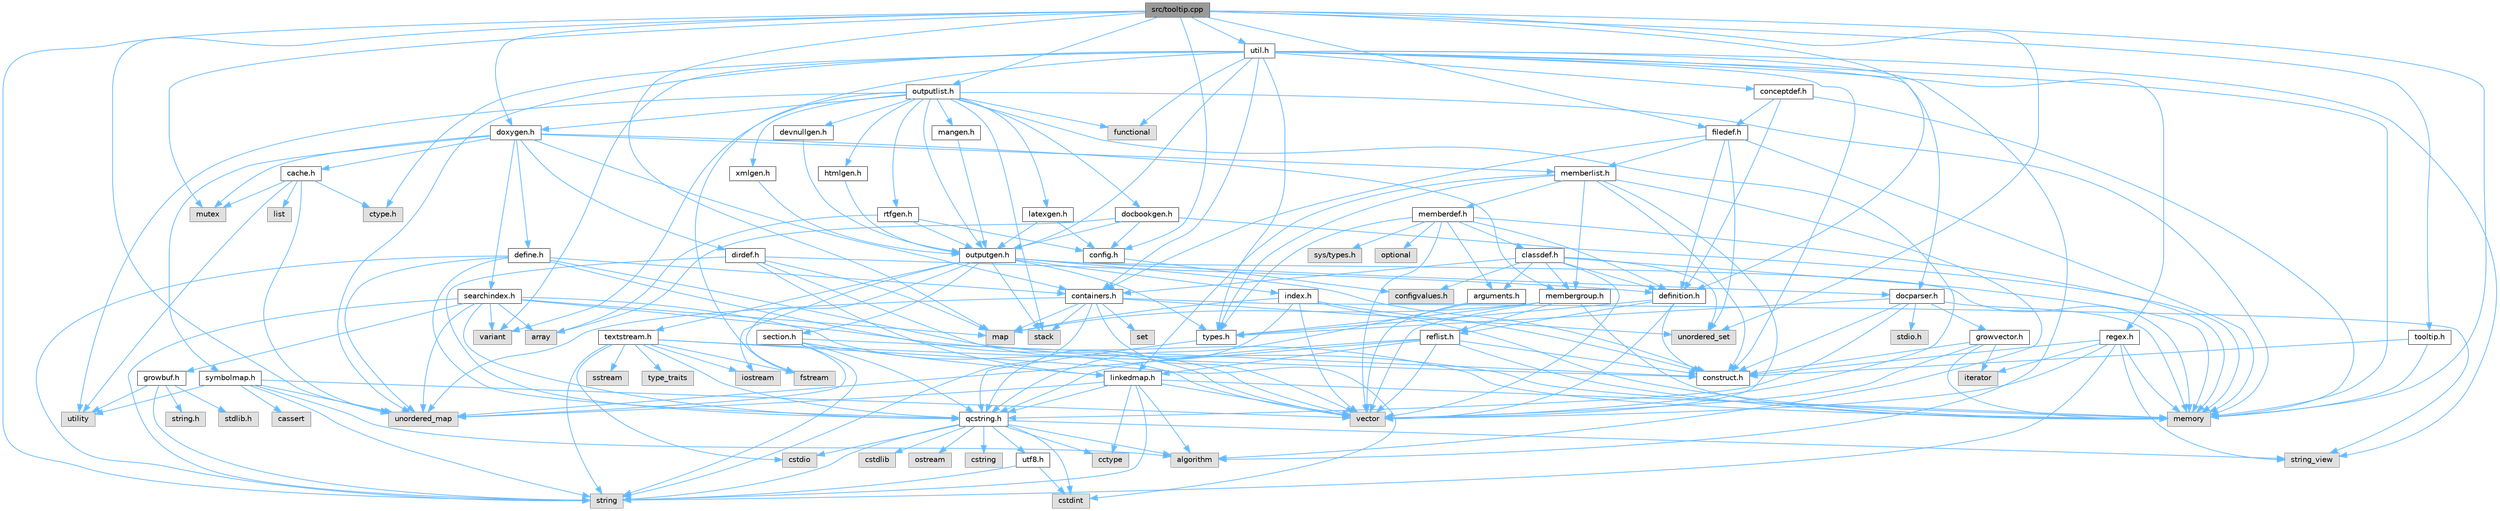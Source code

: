 digraph "src/tooltip.cpp"
{
 // INTERACTIVE_SVG=YES
 // LATEX_PDF_SIZE
  bgcolor="transparent";
  edge [fontname=Helvetica,fontsize=10,labelfontname=Helvetica,labelfontsize=10];
  node [fontname=Helvetica,fontsize=10,shape=box,height=0.2,width=0.4];
  Node1 [id="Node000001",label="src/tooltip.cpp",height=0.2,width=0.4,color="gray40", fillcolor="grey60", style="filled", fontcolor="black",tooltip=" "];
  Node1 -> Node2 [id="edge1_Node000001_Node000002",color="steelblue1",style="solid",tooltip=" "];
  Node2 [id="Node000002",label="map",height=0.2,width=0.4,color="grey60", fillcolor="#E0E0E0", style="filled",tooltip=" "];
  Node1 -> Node3 [id="edge2_Node000001_Node000003",color="steelblue1",style="solid",tooltip=" "];
  Node3 [id="Node000003",label="memory",height=0.2,width=0.4,color="grey60", fillcolor="#E0E0E0", style="filled",tooltip=" "];
  Node1 -> Node4 [id="edge3_Node000001_Node000004",color="steelblue1",style="solid",tooltip=" "];
  Node4 [id="Node000004",label="unordered_map",height=0.2,width=0.4,color="grey60", fillcolor="#E0E0E0", style="filled",tooltip=" "];
  Node1 -> Node5 [id="edge4_Node000001_Node000005",color="steelblue1",style="solid",tooltip=" "];
  Node5 [id="Node000005",label="unordered_set",height=0.2,width=0.4,color="grey60", fillcolor="#E0E0E0", style="filled",tooltip=" "];
  Node1 -> Node6 [id="edge5_Node000001_Node000006",color="steelblue1",style="solid",tooltip=" "];
  Node6 [id="Node000006",label="string",height=0.2,width=0.4,color="grey60", fillcolor="#E0E0E0", style="filled",tooltip=" "];
  Node1 -> Node7 [id="edge6_Node000001_Node000007",color="steelblue1",style="solid",tooltip=" "];
  Node7 [id="Node000007",label="mutex",height=0.2,width=0.4,color="grey60", fillcolor="#E0E0E0", style="filled",tooltip=" "];
  Node1 -> Node8 [id="edge7_Node000001_Node000008",color="steelblue1",style="solid",tooltip=" "];
  Node8 [id="Node000008",label="tooltip.h",height=0.2,width=0.4,color="grey40", fillcolor="white", style="filled",URL="$db/d83/tooltip_8h.html",tooltip=" "];
  Node8 -> Node3 [id="edge8_Node000008_Node000003",color="steelblue1",style="solid",tooltip=" "];
  Node8 -> Node9 [id="edge9_Node000008_Node000009",color="steelblue1",style="solid",tooltip=" "];
  Node9 [id="Node000009",label="construct.h",height=0.2,width=0.4,color="grey40", fillcolor="white", style="filled",URL="$d7/dfc/construct_8h.html",tooltip=" "];
  Node1 -> Node10 [id="edge10_Node000001_Node000010",color="steelblue1",style="solid",tooltip=" "];
  Node10 [id="Node000010",label="definition.h",height=0.2,width=0.4,color="grey40", fillcolor="white", style="filled",URL="$df/da1/definition_8h.html",tooltip=" "];
  Node10 -> Node11 [id="edge11_Node000010_Node000011",color="steelblue1",style="solid",tooltip=" "];
  Node11 [id="Node000011",label="vector",height=0.2,width=0.4,color="grey60", fillcolor="#E0E0E0", style="filled",tooltip=" "];
  Node10 -> Node12 [id="edge12_Node000010_Node000012",color="steelblue1",style="solid",tooltip=" "];
  Node12 [id="Node000012",label="types.h",height=0.2,width=0.4,color="grey40", fillcolor="white", style="filled",URL="$d9/d49/types_8h.html",tooltip="This file contains a number of basic enums and types."];
  Node12 -> Node13 [id="edge13_Node000012_Node000013",color="steelblue1",style="solid",tooltip=" "];
  Node13 [id="Node000013",label="qcstring.h",height=0.2,width=0.4,color="grey40", fillcolor="white", style="filled",URL="$d7/d5c/qcstring_8h.html",tooltip=" "];
  Node13 -> Node6 [id="edge14_Node000013_Node000006",color="steelblue1",style="solid",tooltip=" "];
  Node13 -> Node14 [id="edge15_Node000013_Node000014",color="steelblue1",style="solid",tooltip=" "];
  Node14 [id="Node000014",label="string_view",height=0.2,width=0.4,color="grey60", fillcolor="#E0E0E0", style="filled",tooltip=" "];
  Node13 -> Node15 [id="edge16_Node000013_Node000015",color="steelblue1",style="solid",tooltip=" "];
  Node15 [id="Node000015",label="algorithm",height=0.2,width=0.4,color="grey60", fillcolor="#E0E0E0", style="filled",tooltip=" "];
  Node13 -> Node16 [id="edge17_Node000013_Node000016",color="steelblue1",style="solid",tooltip=" "];
  Node16 [id="Node000016",label="cctype",height=0.2,width=0.4,color="grey60", fillcolor="#E0E0E0", style="filled",tooltip=" "];
  Node13 -> Node17 [id="edge18_Node000013_Node000017",color="steelblue1",style="solid",tooltip=" "];
  Node17 [id="Node000017",label="cstring",height=0.2,width=0.4,color="grey60", fillcolor="#E0E0E0", style="filled",tooltip=" "];
  Node13 -> Node18 [id="edge19_Node000013_Node000018",color="steelblue1",style="solid",tooltip=" "];
  Node18 [id="Node000018",label="cstdio",height=0.2,width=0.4,color="grey60", fillcolor="#E0E0E0", style="filled",tooltip=" "];
  Node13 -> Node19 [id="edge20_Node000013_Node000019",color="steelblue1",style="solid",tooltip=" "];
  Node19 [id="Node000019",label="cstdlib",height=0.2,width=0.4,color="grey60", fillcolor="#E0E0E0", style="filled",tooltip=" "];
  Node13 -> Node20 [id="edge21_Node000013_Node000020",color="steelblue1",style="solid",tooltip=" "];
  Node20 [id="Node000020",label="cstdint",height=0.2,width=0.4,color="grey60", fillcolor="#E0E0E0", style="filled",tooltip=" "];
  Node13 -> Node21 [id="edge22_Node000013_Node000021",color="steelblue1",style="solid",tooltip=" "];
  Node21 [id="Node000021",label="ostream",height=0.2,width=0.4,color="grey60", fillcolor="#E0E0E0", style="filled",tooltip=" "];
  Node13 -> Node22 [id="edge23_Node000013_Node000022",color="steelblue1",style="solid",tooltip=" "];
  Node22 [id="Node000022",label="utf8.h",height=0.2,width=0.4,color="grey40", fillcolor="white", style="filled",URL="$db/d7c/utf8_8h.html",tooltip="Various UTF8 related helper functions."];
  Node22 -> Node20 [id="edge24_Node000022_Node000020",color="steelblue1",style="solid",tooltip=" "];
  Node22 -> Node6 [id="edge25_Node000022_Node000006",color="steelblue1",style="solid",tooltip=" "];
  Node10 -> Node23 [id="edge26_Node000010_Node000023",color="steelblue1",style="solid",tooltip=" "];
  Node23 [id="Node000023",label="reflist.h",height=0.2,width=0.4,color="grey40", fillcolor="white", style="filled",URL="$d1/d02/reflist_8h.html",tooltip=" "];
  Node23 -> Node11 [id="edge27_Node000023_Node000011",color="steelblue1",style="solid",tooltip=" "];
  Node23 -> Node4 [id="edge28_Node000023_Node000004",color="steelblue1",style="solid",tooltip=" "];
  Node23 -> Node3 [id="edge29_Node000023_Node000003",color="steelblue1",style="solid",tooltip=" "];
  Node23 -> Node13 [id="edge30_Node000023_Node000013",color="steelblue1",style="solid",tooltip=" "];
  Node23 -> Node24 [id="edge31_Node000023_Node000024",color="steelblue1",style="solid",tooltip=" "];
  Node24 [id="Node000024",label="linkedmap.h",height=0.2,width=0.4,color="grey40", fillcolor="white", style="filled",URL="$da/de1/linkedmap_8h.html",tooltip=" "];
  Node24 -> Node4 [id="edge32_Node000024_Node000004",color="steelblue1",style="solid",tooltip=" "];
  Node24 -> Node11 [id="edge33_Node000024_Node000011",color="steelblue1",style="solid",tooltip=" "];
  Node24 -> Node3 [id="edge34_Node000024_Node000003",color="steelblue1",style="solid",tooltip=" "];
  Node24 -> Node6 [id="edge35_Node000024_Node000006",color="steelblue1",style="solid",tooltip=" "];
  Node24 -> Node15 [id="edge36_Node000024_Node000015",color="steelblue1",style="solid",tooltip=" "];
  Node24 -> Node16 [id="edge37_Node000024_Node000016",color="steelblue1",style="solid",tooltip=" "];
  Node24 -> Node13 [id="edge38_Node000024_Node000013",color="steelblue1",style="solid",tooltip=" "];
  Node23 -> Node9 [id="edge39_Node000023_Node000009",color="steelblue1",style="solid",tooltip=" "];
  Node10 -> Node9 [id="edge40_Node000010_Node000009",color="steelblue1",style="solid",tooltip=" "];
  Node1 -> Node25 [id="edge41_Node000001_Node000025",color="steelblue1",style="solid",tooltip=" "];
  Node25 [id="Node000025",label="outputlist.h",height=0.2,width=0.4,color="grey40", fillcolor="white", style="filled",URL="$d2/db9/outputlist_8h.html",tooltip=" "];
  Node25 -> Node26 [id="edge42_Node000025_Node000026",color="steelblue1",style="solid",tooltip=" "];
  Node26 [id="Node000026",label="utility",height=0.2,width=0.4,color="grey60", fillcolor="#E0E0E0", style="filled",tooltip=" "];
  Node25 -> Node11 [id="edge43_Node000025_Node000011",color="steelblue1",style="solid",tooltip=" "];
  Node25 -> Node3 [id="edge44_Node000025_Node000003",color="steelblue1",style="solid",tooltip=" "];
  Node25 -> Node27 [id="edge45_Node000025_Node000027",color="steelblue1",style="solid",tooltip=" "];
  Node27 [id="Node000027",label="variant",height=0.2,width=0.4,color="grey60", fillcolor="#E0E0E0", style="filled",tooltip=" "];
  Node25 -> Node28 [id="edge46_Node000025_Node000028",color="steelblue1",style="solid",tooltip=" "];
  Node28 [id="Node000028",label="stack",height=0.2,width=0.4,color="grey60", fillcolor="#E0E0E0", style="filled",tooltip=" "];
  Node25 -> Node29 [id="edge47_Node000025_Node000029",color="steelblue1",style="solid",tooltip=" "];
  Node29 [id="Node000029",label="functional",height=0.2,width=0.4,color="grey60", fillcolor="#E0E0E0", style="filled",tooltip=" "];
  Node25 -> Node30 [id="edge48_Node000025_Node000030",color="steelblue1",style="solid",tooltip=" "];
  Node30 [id="Node000030",label="outputgen.h",height=0.2,width=0.4,color="grey40", fillcolor="white", style="filled",URL="$df/d06/outputgen_8h.html",tooltip=" "];
  Node30 -> Node3 [id="edge49_Node000030_Node000003",color="steelblue1",style="solid",tooltip=" "];
  Node30 -> Node28 [id="edge50_Node000030_Node000028",color="steelblue1",style="solid",tooltip=" "];
  Node30 -> Node31 [id="edge51_Node000030_Node000031",color="steelblue1",style="solid",tooltip=" "];
  Node31 [id="Node000031",label="iostream",height=0.2,width=0.4,color="grey60", fillcolor="#E0E0E0", style="filled",tooltip=" "];
  Node30 -> Node32 [id="edge52_Node000030_Node000032",color="steelblue1",style="solid",tooltip=" "];
  Node32 [id="Node000032",label="fstream",height=0.2,width=0.4,color="grey60", fillcolor="#E0E0E0", style="filled",tooltip=" "];
  Node30 -> Node12 [id="edge53_Node000030_Node000012",color="steelblue1",style="solid",tooltip=" "];
  Node30 -> Node33 [id="edge54_Node000030_Node000033",color="steelblue1",style="solid",tooltip=" "];
  Node33 [id="Node000033",label="index.h",height=0.2,width=0.4,color="grey40", fillcolor="white", style="filled",URL="$d1/db5/index_8h.html",tooltip=" "];
  Node33 -> Node3 [id="edge55_Node000033_Node000003",color="steelblue1",style="solid",tooltip=" "];
  Node33 -> Node11 [id="edge56_Node000033_Node000011",color="steelblue1",style="solid",tooltip=" "];
  Node33 -> Node2 [id="edge57_Node000033_Node000002",color="steelblue1",style="solid",tooltip=" "];
  Node33 -> Node13 [id="edge58_Node000033_Node000013",color="steelblue1",style="solid",tooltip=" "];
  Node33 -> Node9 [id="edge59_Node000033_Node000009",color="steelblue1",style="solid",tooltip=" "];
  Node30 -> Node34 [id="edge60_Node000030_Node000034",color="steelblue1",style="solid",tooltip=" "];
  Node34 [id="Node000034",label="section.h",height=0.2,width=0.4,color="grey40", fillcolor="white", style="filled",URL="$d1/d2a/section_8h.html",tooltip=" "];
  Node34 -> Node6 [id="edge61_Node000034_Node000006",color="steelblue1",style="solid",tooltip=" "];
  Node34 -> Node4 [id="edge62_Node000034_Node000004",color="steelblue1",style="solid",tooltip=" "];
  Node34 -> Node13 [id="edge63_Node000034_Node000013",color="steelblue1",style="solid",tooltip=" "];
  Node34 -> Node24 [id="edge64_Node000034_Node000024",color="steelblue1",style="solid",tooltip=" "];
  Node34 -> Node9 [id="edge65_Node000034_Node000009",color="steelblue1",style="solid",tooltip=" "];
  Node30 -> Node35 [id="edge66_Node000030_Node000035",color="steelblue1",style="solid",tooltip=" "];
  Node35 [id="Node000035",label="textstream.h",height=0.2,width=0.4,color="grey40", fillcolor="white", style="filled",URL="$d4/d7d/textstream_8h.html",tooltip=" "];
  Node35 -> Node6 [id="edge67_Node000035_Node000006",color="steelblue1",style="solid",tooltip=" "];
  Node35 -> Node31 [id="edge68_Node000035_Node000031",color="steelblue1",style="solid",tooltip=" "];
  Node35 -> Node36 [id="edge69_Node000035_Node000036",color="steelblue1",style="solid",tooltip=" "];
  Node36 [id="Node000036",label="sstream",height=0.2,width=0.4,color="grey60", fillcolor="#E0E0E0", style="filled",tooltip=" "];
  Node35 -> Node20 [id="edge70_Node000035_Node000020",color="steelblue1",style="solid",tooltip=" "];
  Node35 -> Node18 [id="edge71_Node000035_Node000018",color="steelblue1",style="solid",tooltip=" "];
  Node35 -> Node32 [id="edge72_Node000035_Node000032",color="steelblue1",style="solid",tooltip=" "];
  Node35 -> Node37 [id="edge73_Node000035_Node000037",color="steelblue1",style="solid",tooltip=" "];
  Node37 [id="Node000037",label="type_traits",height=0.2,width=0.4,color="grey60", fillcolor="#E0E0E0", style="filled",tooltip=" "];
  Node35 -> Node13 [id="edge74_Node000035_Node000013",color="steelblue1",style="solid",tooltip=" "];
  Node35 -> Node9 [id="edge75_Node000035_Node000009",color="steelblue1",style="solid",tooltip=" "];
  Node30 -> Node38 [id="edge76_Node000030_Node000038",color="steelblue1",style="solid",tooltip=" "];
  Node38 [id="Node000038",label="docparser.h",height=0.2,width=0.4,color="grey40", fillcolor="white", style="filled",URL="$de/d9c/docparser_8h.html",tooltip=" "];
  Node38 -> Node39 [id="edge77_Node000038_Node000039",color="steelblue1",style="solid",tooltip=" "];
  Node39 [id="Node000039",label="stdio.h",height=0.2,width=0.4,color="grey60", fillcolor="#E0E0E0", style="filled",tooltip=" "];
  Node38 -> Node3 [id="edge78_Node000038_Node000003",color="steelblue1",style="solid",tooltip=" "];
  Node38 -> Node13 [id="edge79_Node000038_Node000013",color="steelblue1",style="solid",tooltip=" "];
  Node38 -> Node40 [id="edge80_Node000038_Node000040",color="steelblue1",style="solid",tooltip=" "];
  Node40 [id="Node000040",label="growvector.h",height=0.2,width=0.4,color="grey40", fillcolor="white", style="filled",URL="$d7/d50/growvector_8h.html",tooltip=" "];
  Node40 -> Node11 [id="edge81_Node000040_Node000011",color="steelblue1",style="solid",tooltip=" "];
  Node40 -> Node3 [id="edge82_Node000040_Node000003",color="steelblue1",style="solid",tooltip=" "];
  Node40 -> Node41 [id="edge83_Node000040_Node000041",color="steelblue1",style="solid",tooltip=" "];
  Node41 [id="Node000041",label="iterator",height=0.2,width=0.4,color="grey60", fillcolor="#E0E0E0", style="filled",tooltip=" "];
  Node40 -> Node9 [id="edge84_Node000040_Node000009",color="steelblue1",style="solid",tooltip=" "];
  Node38 -> Node9 [id="edge85_Node000038_Node000009",color="steelblue1",style="solid",tooltip=" "];
  Node38 -> Node12 [id="edge86_Node000038_Node000012",color="steelblue1",style="solid",tooltip=" "];
  Node30 -> Node9 [id="edge87_Node000030_Node000009",color="steelblue1",style="solid",tooltip=" "];
  Node25 -> Node42 [id="edge88_Node000025_Node000042",color="steelblue1",style="solid",tooltip=" "];
  Node42 [id="Node000042",label="doxygen.h",height=0.2,width=0.4,color="grey40", fillcolor="white", style="filled",URL="$d1/da1/doxygen_8h.html",tooltip=" "];
  Node42 -> Node7 [id="edge89_Node000042_Node000007",color="steelblue1",style="solid",tooltip=" "];
  Node42 -> Node43 [id="edge90_Node000042_Node000043",color="steelblue1",style="solid",tooltip=" "];
  Node43 [id="Node000043",label="containers.h",height=0.2,width=0.4,color="grey40", fillcolor="white", style="filled",URL="$d5/d75/containers_8h.html",tooltip=" "];
  Node43 -> Node11 [id="edge91_Node000043_Node000011",color="steelblue1",style="solid",tooltip=" "];
  Node43 -> Node6 [id="edge92_Node000043_Node000006",color="steelblue1",style="solid",tooltip=" "];
  Node43 -> Node14 [id="edge93_Node000043_Node000014",color="steelblue1",style="solid",tooltip=" "];
  Node43 -> Node44 [id="edge94_Node000043_Node000044",color="steelblue1",style="solid",tooltip=" "];
  Node44 [id="Node000044",label="set",height=0.2,width=0.4,color="grey60", fillcolor="#E0E0E0", style="filled",tooltip=" "];
  Node43 -> Node2 [id="edge95_Node000043_Node000002",color="steelblue1",style="solid",tooltip=" "];
  Node43 -> Node5 [id="edge96_Node000043_Node000005",color="steelblue1",style="solid",tooltip=" "];
  Node43 -> Node4 [id="edge97_Node000043_Node000004",color="steelblue1",style="solid",tooltip=" "];
  Node43 -> Node28 [id="edge98_Node000043_Node000028",color="steelblue1",style="solid",tooltip=" "];
  Node42 -> Node45 [id="edge99_Node000042_Node000045",color="steelblue1",style="solid",tooltip=" "];
  Node45 [id="Node000045",label="membergroup.h",height=0.2,width=0.4,color="grey40", fillcolor="white", style="filled",URL="$d9/d11/membergroup_8h.html",tooltip=" "];
  Node45 -> Node11 [id="edge100_Node000045_Node000011",color="steelblue1",style="solid",tooltip=" "];
  Node45 -> Node2 [id="edge101_Node000045_Node000002",color="steelblue1",style="solid",tooltip=" "];
  Node45 -> Node3 [id="edge102_Node000045_Node000003",color="steelblue1",style="solid",tooltip=" "];
  Node45 -> Node12 [id="edge103_Node000045_Node000012",color="steelblue1",style="solid",tooltip=" "];
  Node45 -> Node23 [id="edge104_Node000045_Node000023",color="steelblue1",style="solid",tooltip=" "];
  Node42 -> Node46 [id="edge105_Node000042_Node000046",color="steelblue1",style="solid",tooltip=" "];
  Node46 [id="Node000046",label="dirdef.h",height=0.2,width=0.4,color="grey40", fillcolor="white", style="filled",URL="$d6/d15/dirdef_8h.html",tooltip=" "];
  Node46 -> Node11 [id="edge106_Node000046_Node000011",color="steelblue1",style="solid",tooltip=" "];
  Node46 -> Node2 [id="edge107_Node000046_Node000002",color="steelblue1",style="solid",tooltip=" "];
  Node46 -> Node13 [id="edge108_Node000046_Node000013",color="steelblue1",style="solid",tooltip=" "];
  Node46 -> Node24 [id="edge109_Node000046_Node000024",color="steelblue1",style="solid",tooltip=" "];
  Node46 -> Node10 [id="edge110_Node000046_Node000010",color="steelblue1",style="solid",tooltip=" "];
  Node42 -> Node47 [id="edge111_Node000042_Node000047",color="steelblue1",style="solid",tooltip=" "];
  Node47 [id="Node000047",label="memberlist.h",height=0.2,width=0.4,color="grey40", fillcolor="white", style="filled",URL="$dd/d78/memberlist_8h.html",tooltip=" "];
  Node47 -> Node11 [id="edge112_Node000047_Node000011",color="steelblue1",style="solid",tooltip=" "];
  Node47 -> Node15 [id="edge113_Node000047_Node000015",color="steelblue1",style="solid",tooltip=" "];
  Node47 -> Node48 [id="edge114_Node000047_Node000048",color="steelblue1",style="solid",tooltip=" "];
  Node48 [id="Node000048",label="memberdef.h",height=0.2,width=0.4,color="grey40", fillcolor="white", style="filled",URL="$d4/d46/memberdef_8h.html",tooltip=" "];
  Node48 -> Node11 [id="edge115_Node000048_Node000011",color="steelblue1",style="solid",tooltip=" "];
  Node48 -> Node3 [id="edge116_Node000048_Node000003",color="steelblue1",style="solid",tooltip=" "];
  Node48 -> Node49 [id="edge117_Node000048_Node000049",color="steelblue1",style="solid",tooltip=" "];
  Node49 [id="Node000049",label="optional",height=0.2,width=0.4,color="grey60", fillcolor="#E0E0E0", style="filled",tooltip=" "];
  Node48 -> Node50 [id="edge118_Node000048_Node000050",color="steelblue1",style="solid",tooltip=" "];
  Node50 [id="Node000050",label="sys/types.h",height=0.2,width=0.4,color="grey60", fillcolor="#E0E0E0", style="filled",tooltip=" "];
  Node48 -> Node12 [id="edge119_Node000048_Node000012",color="steelblue1",style="solid",tooltip=" "];
  Node48 -> Node10 [id="edge120_Node000048_Node000010",color="steelblue1",style="solid",tooltip=" "];
  Node48 -> Node51 [id="edge121_Node000048_Node000051",color="steelblue1",style="solid",tooltip=" "];
  Node51 [id="Node000051",label="arguments.h",height=0.2,width=0.4,color="grey40", fillcolor="white", style="filled",URL="$df/d9b/arguments_8h.html",tooltip=" "];
  Node51 -> Node11 [id="edge122_Node000051_Node000011",color="steelblue1",style="solid",tooltip=" "];
  Node51 -> Node13 [id="edge123_Node000051_Node000013",color="steelblue1",style="solid",tooltip=" "];
  Node48 -> Node52 [id="edge124_Node000048_Node000052",color="steelblue1",style="solid",tooltip=" "];
  Node52 [id="Node000052",label="classdef.h",height=0.2,width=0.4,color="grey40", fillcolor="white", style="filled",URL="$d1/da6/classdef_8h.html",tooltip=" "];
  Node52 -> Node3 [id="edge125_Node000052_Node000003",color="steelblue1",style="solid",tooltip=" "];
  Node52 -> Node11 [id="edge126_Node000052_Node000011",color="steelblue1",style="solid",tooltip=" "];
  Node52 -> Node5 [id="edge127_Node000052_Node000005",color="steelblue1",style="solid",tooltip=" "];
  Node52 -> Node43 [id="edge128_Node000052_Node000043",color="steelblue1",style="solid",tooltip=" "];
  Node52 -> Node10 [id="edge129_Node000052_Node000010",color="steelblue1",style="solid",tooltip=" "];
  Node52 -> Node51 [id="edge130_Node000052_Node000051",color="steelblue1",style="solid",tooltip=" "];
  Node52 -> Node45 [id="edge131_Node000052_Node000045",color="steelblue1",style="solid",tooltip=" "];
  Node52 -> Node53 [id="edge132_Node000052_Node000053",color="steelblue1",style="solid",tooltip=" "];
  Node53 [id="Node000053",label="configvalues.h",height=0.2,width=0.4,color="grey60", fillcolor="#E0E0E0", style="filled",tooltip=" "];
  Node47 -> Node24 [id="edge133_Node000047_Node000024",color="steelblue1",style="solid",tooltip=" "];
  Node47 -> Node12 [id="edge134_Node000047_Node000012",color="steelblue1",style="solid",tooltip=" "];
  Node47 -> Node45 [id="edge135_Node000047_Node000045",color="steelblue1",style="solid",tooltip=" "];
  Node47 -> Node9 [id="edge136_Node000047_Node000009",color="steelblue1",style="solid",tooltip=" "];
  Node42 -> Node54 [id="edge137_Node000042_Node000054",color="steelblue1",style="solid",tooltip=" "];
  Node54 [id="Node000054",label="define.h",height=0.2,width=0.4,color="grey40", fillcolor="white", style="filled",URL="$df/d67/define_8h.html",tooltip=" "];
  Node54 -> Node11 [id="edge138_Node000054_Node000011",color="steelblue1",style="solid",tooltip=" "];
  Node54 -> Node3 [id="edge139_Node000054_Node000003",color="steelblue1",style="solid",tooltip=" "];
  Node54 -> Node6 [id="edge140_Node000054_Node000006",color="steelblue1",style="solid",tooltip=" "];
  Node54 -> Node4 [id="edge141_Node000054_Node000004",color="steelblue1",style="solid",tooltip=" "];
  Node54 -> Node13 [id="edge142_Node000054_Node000013",color="steelblue1",style="solid",tooltip=" "];
  Node54 -> Node43 [id="edge143_Node000054_Node000043",color="steelblue1",style="solid",tooltip=" "];
  Node42 -> Node55 [id="edge144_Node000042_Node000055",color="steelblue1",style="solid",tooltip=" "];
  Node55 [id="Node000055",label="cache.h",height=0.2,width=0.4,color="grey40", fillcolor="white", style="filled",URL="$d3/d26/cache_8h.html",tooltip=" "];
  Node55 -> Node56 [id="edge145_Node000055_Node000056",color="steelblue1",style="solid",tooltip=" "];
  Node56 [id="Node000056",label="list",height=0.2,width=0.4,color="grey60", fillcolor="#E0E0E0", style="filled",tooltip=" "];
  Node55 -> Node4 [id="edge146_Node000055_Node000004",color="steelblue1",style="solid",tooltip=" "];
  Node55 -> Node7 [id="edge147_Node000055_Node000007",color="steelblue1",style="solid",tooltip=" "];
  Node55 -> Node26 [id="edge148_Node000055_Node000026",color="steelblue1",style="solid",tooltip=" "];
  Node55 -> Node57 [id="edge149_Node000055_Node000057",color="steelblue1",style="solid",tooltip=" "];
  Node57 [id="Node000057",label="ctype.h",height=0.2,width=0.4,color="grey60", fillcolor="#E0E0E0", style="filled",tooltip=" "];
  Node42 -> Node58 [id="edge150_Node000042_Node000058",color="steelblue1",style="solid",tooltip=" "];
  Node58 [id="Node000058",label="symbolmap.h",height=0.2,width=0.4,color="grey40", fillcolor="white", style="filled",URL="$d7/ddd/symbolmap_8h.html",tooltip=" "];
  Node58 -> Node15 [id="edge151_Node000058_Node000015",color="steelblue1",style="solid",tooltip=" "];
  Node58 -> Node4 [id="edge152_Node000058_Node000004",color="steelblue1",style="solid",tooltip=" "];
  Node58 -> Node11 [id="edge153_Node000058_Node000011",color="steelblue1",style="solid",tooltip=" "];
  Node58 -> Node6 [id="edge154_Node000058_Node000006",color="steelblue1",style="solid",tooltip=" "];
  Node58 -> Node26 [id="edge155_Node000058_Node000026",color="steelblue1",style="solid",tooltip=" "];
  Node58 -> Node59 [id="edge156_Node000058_Node000059",color="steelblue1",style="solid",tooltip=" "];
  Node59 [id="Node000059",label="cassert",height=0.2,width=0.4,color="grey60", fillcolor="#E0E0E0", style="filled",tooltip=" "];
  Node42 -> Node60 [id="edge157_Node000042_Node000060",color="steelblue1",style="solid",tooltip=" "];
  Node60 [id="Node000060",label="searchindex.h",height=0.2,width=0.4,color="grey40", fillcolor="white", style="filled",URL="$de/d07/searchindex_8h.html",tooltip="Web server based search engine."];
  Node60 -> Node3 [id="edge158_Node000060_Node000003",color="steelblue1",style="solid",tooltip=" "];
  Node60 -> Node11 [id="edge159_Node000060_Node000011",color="steelblue1",style="solid",tooltip=" "];
  Node60 -> Node2 [id="edge160_Node000060_Node000002",color="steelblue1",style="solid",tooltip=" "];
  Node60 -> Node4 [id="edge161_Node000060_Node000004",color="steelblue1",style="solid",tooltip=" "];
  Node60 -> Node6 [id="edge162_Node000060_Node000006",color="steelblue1",style="solid",tooltip=" "];
  Node60 -> Node61 [id="edge163_Node000060_Node000061",color="steelblue1",style="solid",tooltip=" "];
  Node61 [id="Node000061",label="array",height=0.2,width=0.4,color="grey60", fillcolor="#E0E0E0", style="filled",tooltip=" "];
  Node60 -> Node27 [id="edge164_Node000060_Node000027",color="steelblue1",style="solid",tooltip=" "];
  Node60 -> Node13 [id="edge165_Node000060_Node000013",color="steelblue1",style="solid",tooltip=" "];
  Node60 -> Node62 [id="edge166_Node000060_Node000062",color="steelblue1",style="solid",tooltip=" "];
  Node62 [id="Node000062",label="growbuf.h",height=0.2,width=0.4,color="grey40", fillcolor="white", style="filled",URL="$dd/d72/growbuf_8h.html",tooltip=" "];
  Node62 -> Node26 [id="edge167_Node000062_Node000026",color="steelblue1",style="solid",tooltip=" "];
  Node62 -> Node63 [id="edge168_Node000062_Node000063",color="steelblue1",style="solid",tooltip=" "];
  Node63 [id="Node000063",label="stdlib.h",height=0.2,width=0.4,color="grey60", fillcolor="#E0E0E0", style="filled",tooltip=" "];
  Node62 -> Node64 [id="edge169_Node000062_Node000064",color="steelblue1",style="solid",tooltip=" "];
  Node64 [id="Node000064",label="string.h",height=0.2,width=0.4,color="grey60", fillcolor="#E0E0E0", style="filled",tooltip=" "];
  Node62 -> Node6 [id="edge170_Node000062_Node000006",color="steelblue1",style="solid",tooltip=" "];
  Node25 -> Node65 [id="edge171_Node000025_Node000065",color="steelblue1",style="solid",tooltip=" "];
  Node65 [id="Node000065",label="htmlgen.h",height=0.2,width=0.4,color="grey40", fillcolor="white", style="filled",URL="$d8/d56/htmlgen_8h.html",tooltip=" "];
  Node65 -> Node30 [id="edge172_Node000065_Node000030",color="steelblue1",style="solid",tooltip=" "];
  Node25 -> Node66 [id="edge173_Node000025_Node000066",color="steelblue1",style="solid",tooltip=" "];
  Node66 [id="Node000066",label="latexgen.h",height=0.2,width=0.4,color="grey40", fillcolor="white", style="filled",URL="$d6/d9c/latexgen_8h.html",tooltip=" "];
  Node66 -> Node67 [id="edge174_Node000066_Node000067",color="steelblue1",style="solid",tooltip=" "];
  Node67 [id="Node000067",label="config.h",height=0.2,width=0.4,color="grey40", fillcolor="white", style="filled",URL="$db/d16/config_8h.html",tooltip=" "];
  Node67 -> Node53 [id="edge175_Node000067_Node000053",color="steelblue1",style="solid",tooltip=" "];
  Node66 -> Node30 [id="edge176_Node000066_Node000030",color="steelblue1",style="solid",tooltip=" "];
  Node25 -> Node68 [id="edge177_Node000025_Node000068",color="steelblue1",style="solid",tooltip=" "];
  Node68 [id="Node000068",label="rtfgen.h",height=0.2,width=0.4,color="grey40", fillcolor="white", style="filled",URL="$d4/daa/rtfgen_8h.html",tooltip=" "];
  Node68 -> Node61 [id="edge178_Node000068_Node000061",color="steelblue1",style="solid",tooltip=" "];
  Node68 -> Node67 [id="edge179_Node000068_Node000067",color="steelblue1",style="solid",tooltip=" "];
  Node68 -> Node30 [id="edge180_Node000068_Node000030",color="steelblue1",style="solid",tooltip=" "];
  Node25 -> Node69 [id="edge181_Node000025_Node000069",color="steelblue1",style="solid",tooltip=" "];
  Node69 [id="Node000069",label="mangen.h",height=0.2,width=0.4,color="grey40", fillcolor="white", style="filled",URL="$da/dc0/mangen_8h.html",tooltip=" "];
  Node69 -> Node30 [id="edge182_Node000069_Node000030",color="steelblue1",style="solid",tooltip=" "];
  Node25 -> Node70 [id="edge183_Node000025_Node000070",color="steelblue1",style="solid",tooltip=" "];
  Node70 [id="Node000070",label="docbookgen.h",height=0.2,width=0.4,color="grey40", fillcolor="white", style="filled",URL="$de/dea/docbookgen_8h.html",tooltip=" "];
  Node70 -> Node3 [id="edge184_Node000070_Node000003",color="steelblue1",style="solid",tooltip=" "];
  Node70 -> Node61 [id="edge185_Node000070_Node000061",color="steelblue1",style="solid",tooltip=" "];
  Node70 -> Node67 [id="edge186_Node000070_Node000067",color="steelblue1",style="solid",tooltip=" "];
  Node70 -> Node30 [id="edge187_Node000070_Node000030",color="steelblue1",style="solid",tooltip=" "];
  Node25 -> Node71 [id="edge188_Node000025_Node000071",color="steelblue1",style="solid",tooltip=" "];
  Node71 [id="Node000071",label="xmlgen.h",height=0.2,width=0.4,color="grey40", fillcolor="white", style="filled",URL="$d9/d67/xmlgen_8h.html",tooltip=" "];
  Node71 -> Node30 [id="edge189_Node000071_Node000030",color="steelblue1",style="solid",tooltip=" "];
  Node25 -> Node72 [id="edge190_Node000025_Node000072",color="steelblue1",style="solid",tooltip=" "];
  Node72 [id="Node000072",label="devnullgen.h",height=0.2,width=0.4,color="grey40", fillcolor="white", style="filled",URL="$d8/de5/devnullgen_8h.html",tooltip=" "];
  Node72 -> Node30 [id="edge191_Node000072_Node000030",color="steelblue1",style="solid",tooltip=" "];
  Node1 -> Node73 [id="edge192_Node000001_Node000073",color="steelblue1",style="solid",tooltip=" "];
  Node73 [id="Node000073",label="util.h",height=0.2,width=0.4,color="grey40", fillcolor="white", style="filled",URL="$d8/d3c/util_8h.html",tooltip="A bunch of utility functions."];
  Node73 -> Node3 [id="edge193_Node000073_Node000003",color="steelblue1",style="solid",tooltip=" "];
  Node73 -> Node4 [id="edge194_Node000073_Node000004",color="steelblue1",style="solid",tooltip=" "];
  Node73 -> Node15 [id="edge195_Node000073_Node000015",color="steelblue1",style="solid",tooltip=" "];
  Node73 -> Node29 [id="edge196_Node000073_Node000029",color="steelblue1",style="solid",tooltip=" "];
  Node73 -> Node32 [id="edge197_Node000073_Node000032",color="steelblue1",style="solid",tooltip=" "];
  Node73 -> Node27 [id="edge198_Node000073_Node000027",color="steelblue1",style="solid",tooltip=" "];
  Node73 -> Node14 [id="edge199_Node000073_Node000014",color="steelblue1",style="solid",tooltip=" "];
  Node73 -> Node57 [id="edge200_Node000073_Node000057",color="steelblue1",style="solid",tooltip=" "];
  Node73 -> Node12 [id="edge201_Node000073_Node000012",color="steelblue1",style="solid",tooltip=" "];
  Node73 -> Node38 [id="edge202_Node000073_Node000038",color="steelblue1",style="solid",tooltip=" "];
  Node73 -> Node43 [id="edge203_Node000073_Node000043",color="steelblue1",style="solid",tooltip=" "];
  Node73 -> Node30 [id="edge204_Node000073_Node000030",color="steelblue1",style="solid",tooltip=" "];
  Node73 -> Node74 [id="edge205_Node000073_Node000074",color="steelblue1",style="solid",tooltip=" "];
  Node74 [id="Node000074",label="regex.h",height=0.2,width=0.4,color="grey40", fillcolor="white", style="filled",URL="$d1/d21/regex_8h.html",tooltip=" "];
  Node74 -> Node3 [id="edge206_Node000074_Node000003",color="steelblue1",style="solid",tooltip=" "];
  Node74 -> Node6 [id="edge207_Node000074_Node000006",color="steelblue1",style="solid",tooltip=" "];
  Node74 -> Node14 [id="edge208_Node000074_Node000014",color="steelblue1",style="solid",tooltip=" "];
  Node74 -> Node11 [id="edge209_Node000074_Node000011",color="steelblue1",style="solid",tooltip=" "];
  Node74 -> Node41 [id="edge210_Node000074_Node000041",color="steelblue1",style="solid",tooltip=" "];
  Node74 -> Node9 [id="edge211_Node000074_Node000009",color="steelblue1",style="solid",tooltip=" "];
  Node73 -> Node75 [id="edge212_Node000073_Node000075",color="steelblue1",style="solid",tooltip=" "];
  Node75 [id="Node000075",label="conceptdef.h",height=0.2,width=0.4,color="grey40", fillcolor="white", style="filled",URL="$da/df1/conceptdef_8h.html",tooltip=" "];
  Node75 -> Node3 [id="edge213_Node000075_Node000003",color="steelblue1",style="solid",tooltip=" "];
  Node75 -> Node10 [id="edge214_Node000075_Node000010",color="steelblue1",style="solid",tooltip=" "];
  Node75 -> Node76 [id="edge215_Node000075_Node000076",color="steelblue1",style="solid",tooltip=" "];
  Node76 [id="Node000076",label="filedef.h",height=0.2,width=0.4,color="grey40", fillcolor="white", style="filled",URL="$d4/d3a/filedef_8h.html",tooltip=" "];
  Node76 -> Node3 [id="edge216_Node000076_Node000003",color="steelblue1",style="solid",tooltip=" "];
  Node76 -> Node5 [id="edge217_Node000076_Node000005",color="steelblue1",style="solid",tooltip=" "];
  Node76 -> Node10 [id="edge218_Node000076_Node000010",color="steelblue1",style="solid",tooltip=" "];
  Node76 -> Node47 [id="edge219_Node000076_Node000047",color="steelblue1",style="solid",tooltip=" "];
  Node76 -> Node43 [id="edge220_Node000076_Node000043",color="steelblue1",style="solid",tooltip=" "];
  Node73 -> Node9 [id="edge221_Node000073_Node000009",color="steelblue1",style="solid",tooltip=" "];
  Node1 -> Node76 [id="edge222_Node000001_Node000076",color="steelblue1",style="solid",tooltip=" "];
  Node1 -> Node42 [id="edge223_Node000001_Node000042",color="steelblue1",style="solid",tooltip=" "];
  Node1 -> Node67 [id="edge224_Node000001_Node000067",color="steelblue1",style="solid",tooltip=" "];
}
